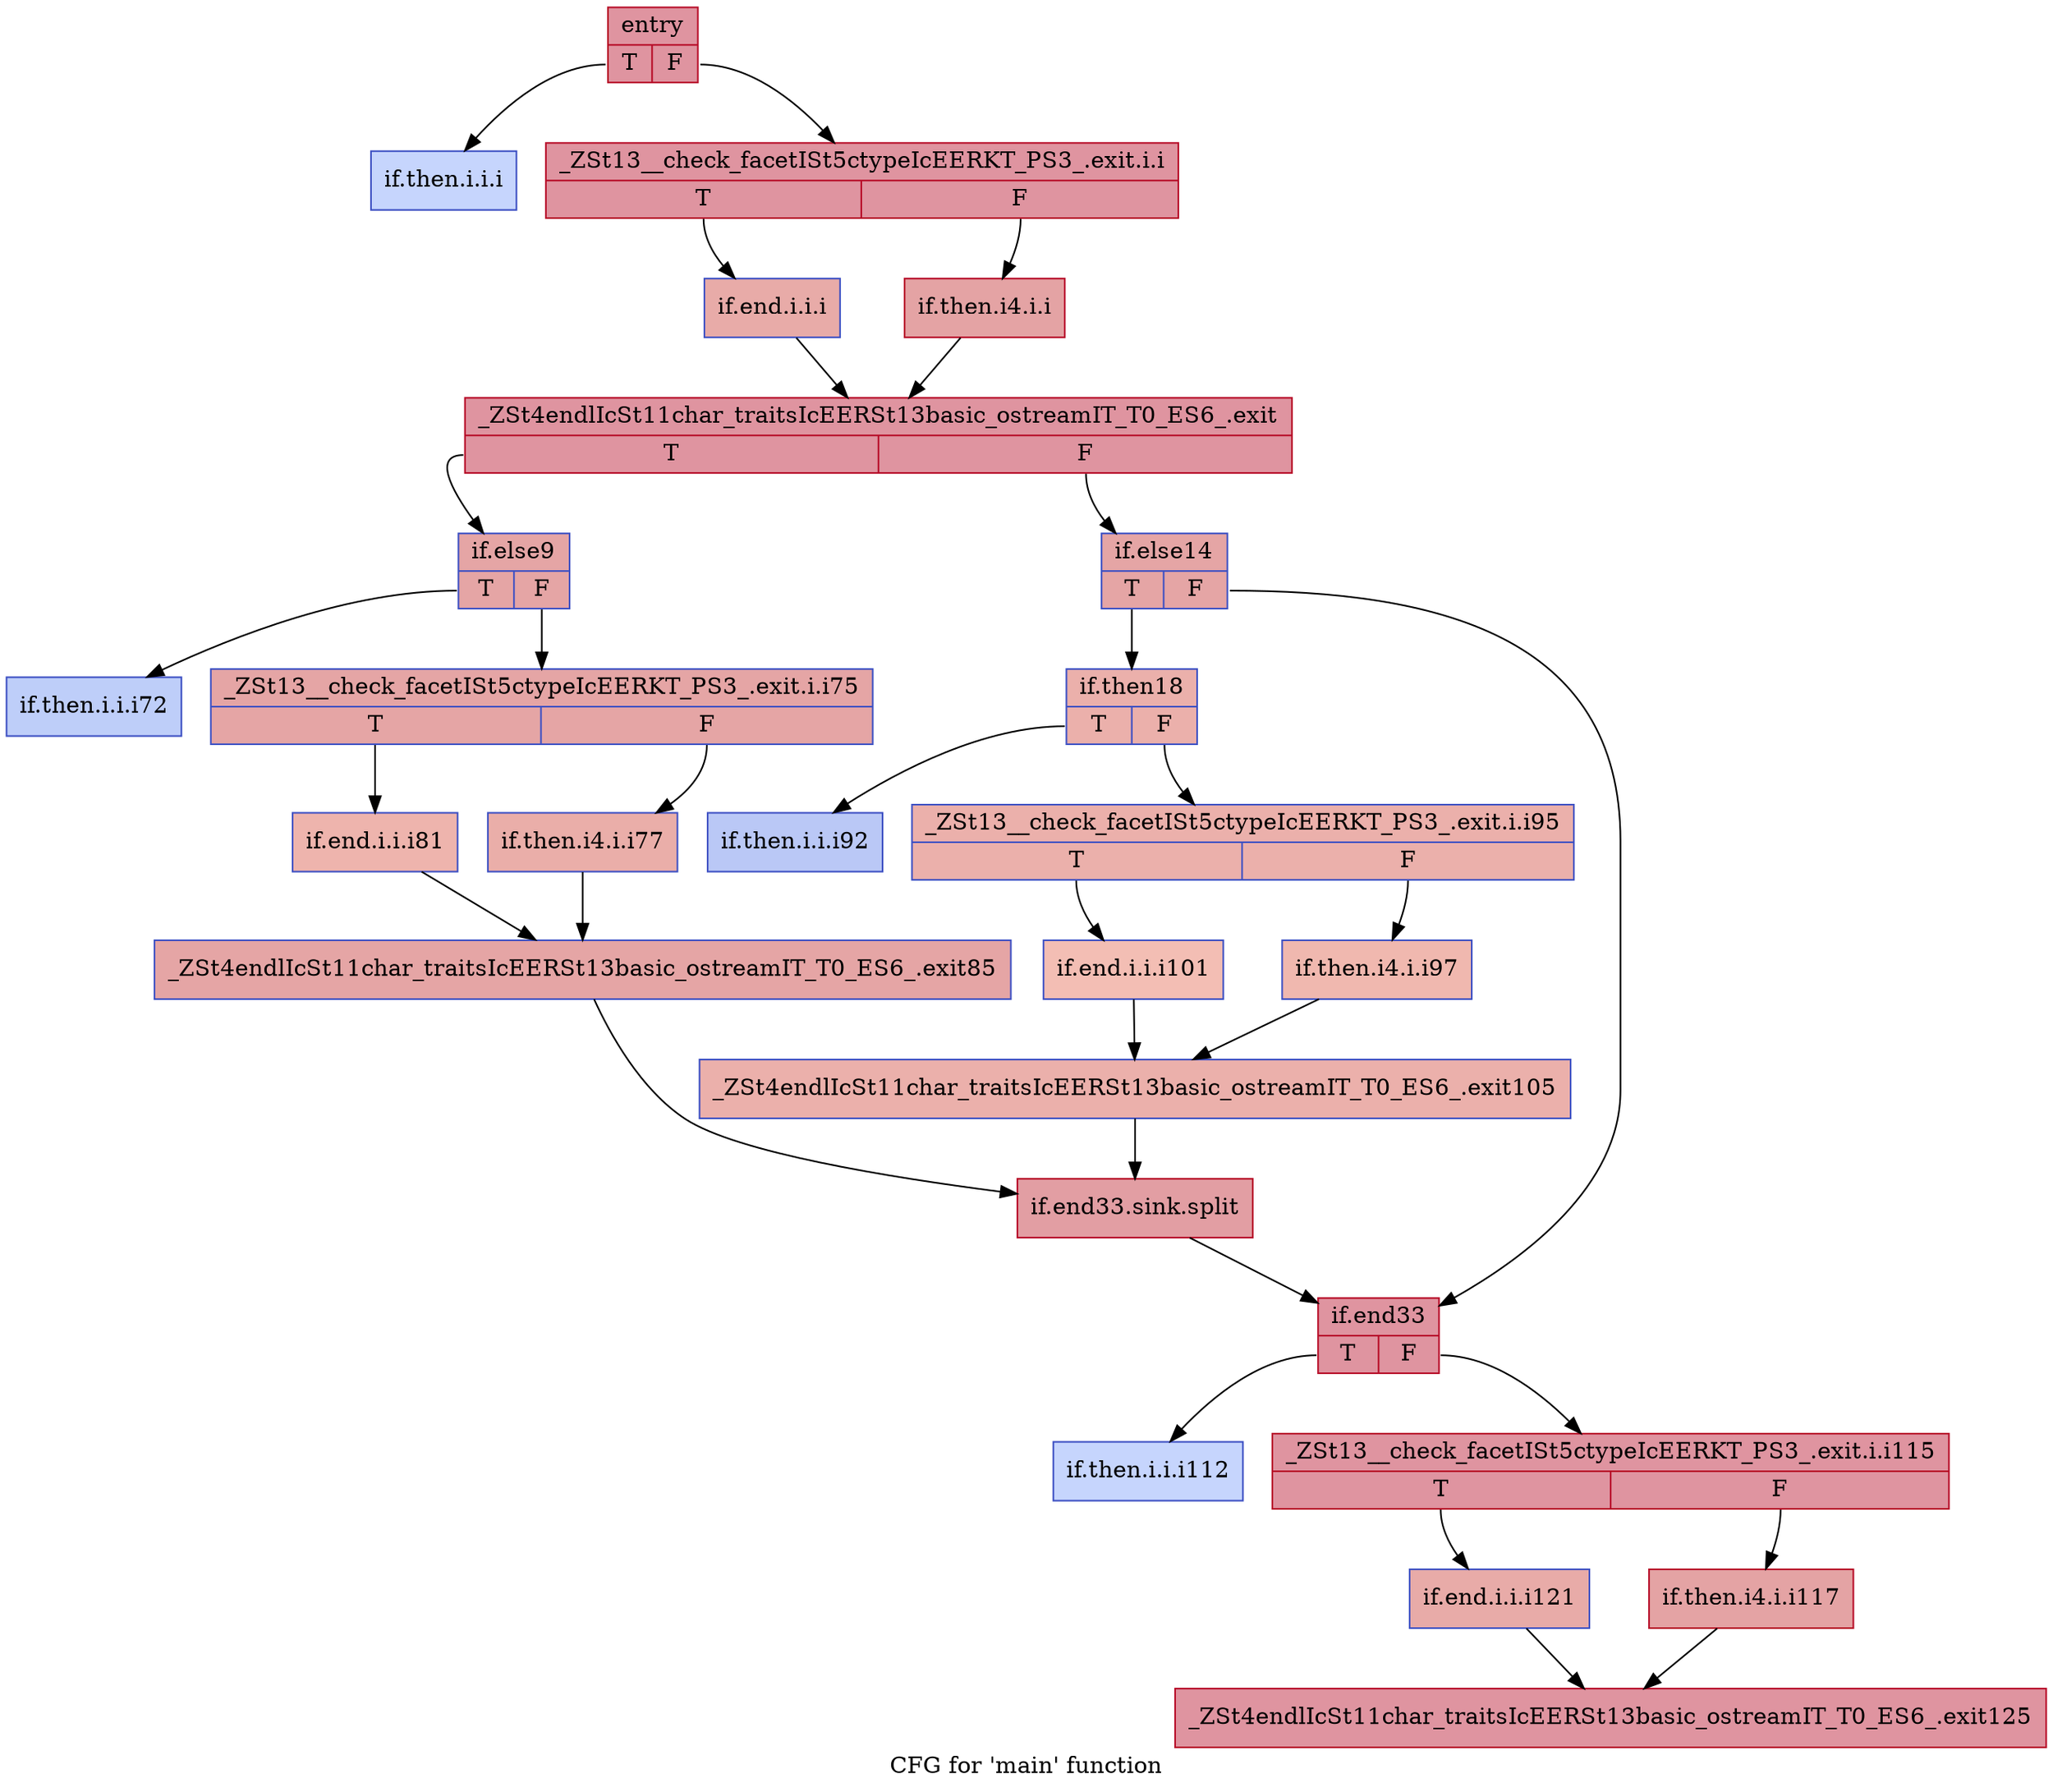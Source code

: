 digraph "CFG for 'main' function" {
	label="CFG for 'main' function";

	Node0x5586501fd060 [shape=record,color="#b70d28ff", style=filled, fillcolor="#b70d2870",label="{entry|{<s0>T|<s1>F}}"];
	Node0x5586501fd060:s0 -> Node0x5586501ff2e0;
	Node0x5586501fd060:s1 -> Node0x5586501ff3d0;
	Node0x5586501ff2e0 [shape=record,color="#3d50c3ff", style=filled, fillcolor="#7ea1fa70",label="{if.then.i.i.i}"];
	Node0x5586501ff3d0 [shape=record,color="#b70d28ff", style=filled, fillcolor="#b70d2870",label="{_ZSt13__check_facetISt5ctypeIcEERKT_PS3_.exit.i.i|{<s0>T|<s1>F}}"];
	Node0x5586501ff3d0:s0 -> Node0x5586501ffbd0;
	Node0x5586501ff3d0:s1 -> Node0x5586501ffc20;
	Node0x5586501ffc20 [shape=record,color="#b70d28ff", style=filled, fillcolor="#c32e3170",label="{if.then.i4.i.i}"];
	Node0x5586501ffc20 -> Node0x5586501fffb0;
	Node0x5586501ffbd0 [shape=record,color="#3d50c3ff", style=filled, fillcolor="#cc403a70",label="{if.end.i.i.i}"];
	Node0x5586501ffbd0 -> Node0x5586501fffb0;
	Node0x5586501fffb0 [shape=record,color="#b70d28ff", style=filled, fillcolor="#b70d2870",label="{_ZSt4endlIcSt11char_traitsIcEERSt13basic_ostreamIT_T0_ES6_.exit|{<s0>T|<s1>F}}"];
	Node0x5586501fffb0:s0 -> Node0x558650201a30;
	Node0x5586501fffb0:s1 -> Node0x558650201b10;
	Node0x558650201a30 [shape=record,color="#3d50c3ff", style=filled, fillcolor="#c5333470",label="{if.else9|{<s0>T|<s1>F}}"];
	Node0x558650201a30:s0 -> Node0x558650203ac0;
	Node0x558650201a30:s1 -> Node0x558650203b50;
	Node0x558650203ac0 [shape=record,color="#3d50c3ff", style=filled, fillcolor="#6c8ff170",label="{if.then.i.i.i72}"];
	Node0x558650203b50 [shape=record,color="#3d50c3ff", style=filled, fillcolor="#c5333470",label="{_ZSt13__check_facetISt5ctypeIcEERKT_PS3_.exit.i.i75|{<s0>T|<s1>F}}"];
	Node0x558650203b50:s0 -> Node0x558650204740;
	Node0x558650203b50:s1 -> Node0x558650204790;
	Node0x558650204790 [shape=record,color="#3d50c3ff", style=filled, fillcolor="#d0473d70",label="{if.then.i4.i.i77}"];
	Node0x558650204790 -> Node0x558650205040;
	Node0x558650204740 [shape=record,color="#3d50c3ff", style=filled, fillcolor="#d8564670",label="{if.end.i.i.i81}"];
	Node0x558650204740 -> Node0x558650205040;
	Node0x558650205040 [shape=record,color="#3d50c3ff", style=filled, fillcolor="#c5333470",label="{_ZSt4endlIcSt11char_traitsIcEERSt13basic_ostreamIT_T0_ES6_.exit85}"];
	Node0x558650205040 -> Node0x558650205830;
	Node0x558650201b10 [shape=record,color="#3d50c3ff", style=filled, fillcolor="#c5333470",label="{if.else14|{<s0>T|<s1>F}}"];
	Node0x558650201b10:s0 -> Node0x558650205b20;
	Node0x558650201b10:s1 -> Node0x558650205b70;
	Node0x558650205b20 [shape=record,color="#3d50c3ff", style=filled, fillcolor="#d24b4070",label="{if.then18|{<s0>T|<s1>F}}"];
	Node0x558650205b20:s0 -> Node0x558650206730;
	Node0x558650205b20:s1 -> Node0x558650201ed0;
	Node0x558650206730 [shape=record,color="#3d50c3ff", style=filled, fillcolor="#6282ea70",label="{if.then.i.i.i92}"];
	Node0x558650201ed0 [shape=record,color="#3d50c3ff", style=filled, fillcolor="#d24b4070",label="{_ZSt13__check_facetISt5ctypeIcEERKT_PS3_.exit.i.i95|{<s0>T|<s1>F}}"];
	Node0x558650201ed0:s0 -> Node0x558650202430;
	Node0x558650201ed0:s1 -> Node0x558650202480;
	Node0x558650202480 [shape=record,color="#3d50c3ff", style=filled, fillcolor="#dc5d4a70",label="{if.then.i4.i.i97}"];
	Node0x558650202480 -> Node0x5586502077e0;
	Node0x558650202430 [shape=record,color="#3d50c3ff", style=filled, fillcolor="#e36c5570",label="{if.end.i.i.i101}"];
	Node0x558650202430 -> Node0x5586502077e0;
	Node0x5586502077e0 [shape=record,color="#3d50c3ff", style=filled, fillcolor="#d24b4070",label="{_ZSt4endlIcSt11char_traitsIcEERSt13basic_ostreamIT_T0_ES6_.exit105}"];
	Node0x5586502077e0 -> Node0x558650205830;
	Node0x558650205830 [shape=record,color="#b70d28ff", style=filled, fillcolor="#be242e70",label="{if.end33.sink.split}"];
	Node0x558650205830 -> Node0x558650205b70;
	Node0x558650205b70 [shape=record,color="#b70d28ff", style=filled, fillcolor="#b70d2870",label="{if.end33|{<s0>T|<s1>F}}"];
	Node0x558650205b70:s0 -> Node0x558650209080;
	Node0x558650205b70:s1 -> Node0x5586502090f0;
	Node0x558650209080 [shape=record,color="#3d50c3ff", style=filled, fillcolor="#7ea1fa70",label="{if.then.i.i.i112}"];
	Node0x5586502090f0 [shape=record,color="#b70d28ff", style=filled, fillcolor="#b70d2870",label="{_ZSt13__check_facetISt5ctypeIcEERKT_PS3_.exit.i.i115|{<s0>T|<s1>F}}"];
	Node0x5586502090f0:s0 -> Node0x5586502095d0;
	Node0x5586502090f0:s1 -> Node0x558650209620;
	Node0x558650209620 [shape=record,color="#b70d28ff", style=filled, fillcolor="#c32e3170",label="{if.then.i4.i.i117}"];
	Node0x558650209620 -> Node0x5586502098c0;
	Node0x5586502095d0 [shape=record,color="#3d50c3ff", style=filled, fillcolor="#cc403a70",label="{if.end.i.i.i121}"];
	Node0x5586502095d0 -> Node0x5586502098c0;
	Node0x5586502098c0 [shape=record,color="#b70d28ff", style=filled, fillcolor="#b70d2870",label="{_ZSt4endlIcSt11char_traitsIcEERSt13basic_ostreamIT_T0_ES6_.exit125}"];
}
